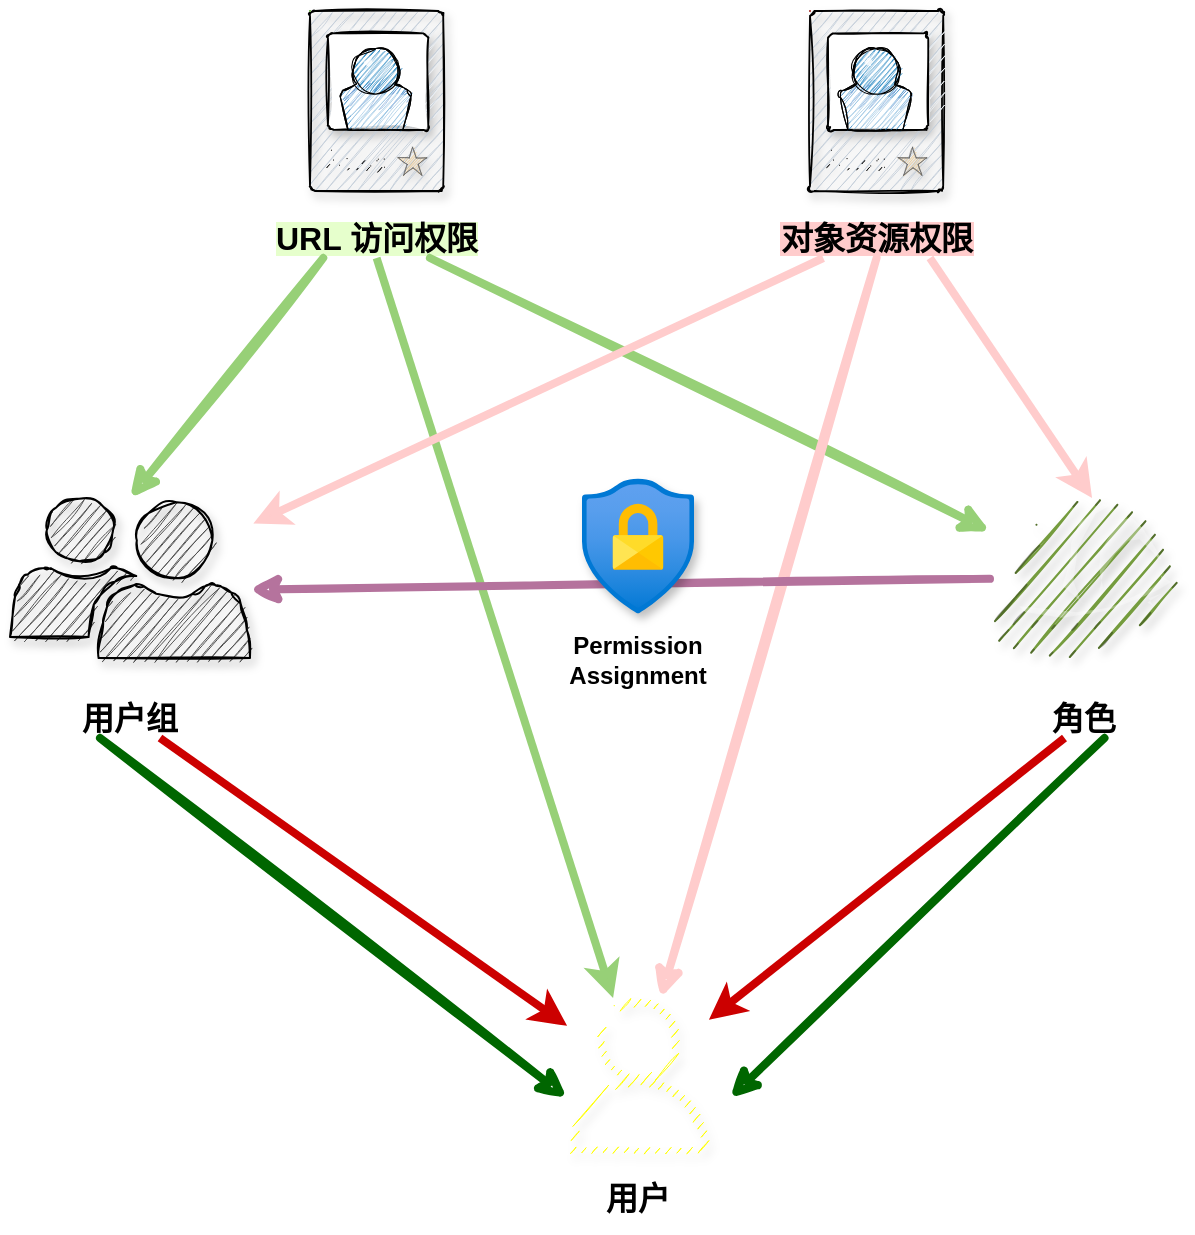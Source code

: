 <mxfile version="14.7.10" type="github">
  <diagram id="_dmhlKY-OVH1K_Ed6C6u" name="第 1 页">
    <mxGraphModel dx="1038" dy="547" grid="1" gridSize="10" guides="1" tooltips="1" connect="1" arrows="1" fold="1" page="1" pageScale="1" pageWidth="827" pageHeight="1169" math="0" shadow="0">
      <root>
        <mxCell id="0" />
        <mxCell id="1" parent="0" />
        <mxCell id="-kuX9BFchEWkm1FDKS3O-17" value="" style="group" parent="1" vertex="1" connectable="0">
          <mxGeometry x="229.95" y="46.49" width="106.7" height="123.51" as="geometry" />
        </mxCell>
        <mxCell id="-kuX9BFchEWkm1FDKS3O-6" value="" style="verticalLabelPosition=bottom;aspect=fixed;html=1;verticalAlign=top;strokeColor=#82b366;align=center;outlineConnect=0;shape=mxgraph.citrix.access_card;shadow=1;sketch=1;fillColor=#d5e8d4;" parent="-kuX9BFchEWkm1FDKS3O-17" vertex="1">
          <mxGeometry x="20.05" width="66.6" height="90" as="geometry" />
        </mxCell>
        <mxCell id="-kuX9BFchEWkm1FDKS3O-14" value="&lt;b&gt;&lt;font style=&quot;font-size: 16px ; background-color: rgb(230 , 255 , 204)&quot;&gt;URL 访问权限&lt;/font&gt;&lt;/b&gt;" style="text;html=1;strokeColor=none;fillColor=none;align=center;verticalAlign=middle;whiteSpace=wrap;rounded=0;shadow=1;sketch=1;" parent="-kuX9BFchEWkm1FDKS3O-17" vertex="1">
          <mxGeometry y="103.51" width="106.7" height="20" as="geometry" />
        </mxCell>
        <mxCell id="-kuX9BFchEWkm1FDKS3O-18" value="" style="group" parent="1" vertex="1" connectable="0">
          <mxGeometry x="479.95" y="46.49" width="106.7" height="123.51" as="geometry" />
        </mxCell>
        <mxCell id="-kuX9BFchEWkm1FDKS3O-7" value="" style="verticalLabelPosition=bottom;aspect=fixed;html=1;verticalAlign=top;strokeColor=#b85450;align=center;outlineConnect=0;shape=mxgraph.citrix.access_card;shadow=1;sketch=1;fillColor=#f8cecc;" parent="-kuX9BFchEWkm1FDKS3O-18" vertex="1">
          <mxGeometry x="20.05" width="66.6" height="90" as="geometry" />
        </mxCell>
        <mxCell id="-kuX9BFchEWkm1FDKS3O-15" value="&lt;b&gt;&lt;font style=&quot;font-size: 16px ; background-color: rgb(255 , 204 , 204)&quot;&gt;对象资源权限&lt;/font&gt;&lt;/b&gt;" style="text;html=1;strokeColor=none;fillColor=none;align=center;verticalAlign=middle;whiteSpace=wrap;rounded=0;shadow=1;sketch=1;" parent="-kuX9BFchEWkm1FDKS3O-18" vertex="1">
          <mxGeometry y="103.51" width="106.7" height="20" as="geometry" />
        </mxCell>
        <mxCell id="-kuX9BFchEWkm1FDKS3O-19" value="" style="group" parent="1" vertex="1" connectable="0">
          <mxGeometry x="100" y="290" width="120" height="120" as="geometry" />
        </mxCell>
        <mxCell id="-kuX9BFchEWkm1FDKS3O-9" value="" style="pointerEvents=1;shadow=1;html=1;labelPosition=center;verticalLabelPosition=bottom;verticalAlign=top;align=center;fillColor=#505050;shape=mxgraph.mscae.intune.user_group;sketch=1;strokeWidth=1;" parent="-kuX9BFchEWkm1FDKS3O-19" vertex="1">
          <mxGeometry width="120" height="80" as="geometry" />
        </mxCell>
        <mxCell id="-kuX9BFchEWkm1FDKS3O-16" value="&lt;b&gt;&lt;font style=&quot;font-size: 16px&quot;&gt;用户组&lt;/font&gt;&lt;/b&gt;" style="text;html=1;strokeColor=none;fillColor=none;align=center;verticalAlign=middle;whiteSpace=wrap;rounded=0;shadow=1;sketch=1;" parent="-kuX9BFchEWkm1FDKS3O-19" vertex="1">
          <mxGeometry x="30" y="100" width="60" height="20" as="geometry" />
        </mxCell>
        <mxCell id="-kuX9BFchEWkm1FDKS3O-24" value="" style="group" parent="1" vertex="1" connectable="0">
          <mxGeometry x="590" y="290" width="94.5" height="120" as="geometry" />
        </mxCell>
        <mxCell id="-kuX9BFchEWkm1FDKS3O-10" value="" style="outlineConnect=0;dashed=0;verticalLabelPosition=bottom;verticalAlign=top;align=center;html=1;shape=mxgraph.aws3.role;fillColor=#759C3E;gradientColor=none;shadow=1;sketch=1;strokeColor=#000000;strokeWidth=2;" parent="-kuX9BFchEWkm1FDKS3O-24" vertex="1">
          <mxGeometry width="94.5" height="79.5" as="geometry" />
        </mxCell>
        <mxCell id="-kuX9BFchEWkm1FDKS3O-20" value="&lt;b&gt;&lt;font style=&quot;font-size: 16px&quot;&gt;角色&lt;/font&gt;&lt;/b&gt;" style="text;html=1;strokeColor=none;fillColor=none;align=center;verticalAlign=middle;whiteSpace=wrap;rounded=0;shadow=1;sketch=1;" parent="-kuX9BFchEWkm1FDKS3O-24" vertex="1">
          <mxGeometry x="27.25" y="100" width="40" height="20" as="geometry" />
        </mxCell>
        <mxCell id="-kuX9BFchEWkm1FDKS3O-26" value="" style="group" parent="1" vertex="1" connectable="0">
          <mxGeometry x="375" y="540" width="78" height="110" as="geometry" />
        </mxCell>
        <mxCell id="-kuX9BFchEWkm1FDKS3O-13" value="" style="outlineConnect=0;fontColor=#232F3E;gradientColor=none;dashed=0;verticalLabelPosition=bottom;verticalAlign=top;align=center;html=1;fontSize=12;fontStyle=0;aspect=fixed;pointerEvents=1;shape=mxgraph.aws4.user;shadow=1;sketch=1;fillColor=#FFFF00;" parent="-kuX9BFchEWkm1FDKS3O-26" vertex="1">
          <mxGeometry width="78" height="78" as="geometry" />
        </mxCell>
        <mxCell id="-kuX9BFchEWkm1FDKS3O-25" value="&lt;b&gt;&lt;font style=&quot;font-size: 16px&quot;&gt;用户&lt;/font&gt;&lt;/b&gt;" style="text;html=1;strokeColor=none;fillColor=none;align=center;verticalAlign=middle;whiteSpace=wrap;rounded=0;shadow=1;sketch=1;" parent="-kuX9BFchEWkm1FDKS3O-26" vertex="1">
          <mxGeometry x="19" y="90" width="40" height="20" as="geometry" />
        </mxCell>
        <mxCell id="-kuX9BFchEWkm1FDKS3O-29" value="" style="endArrow=classic;html=1;entryX=0.5;entryY=0;entryDx=0;entryDy=0;entryPerimeter=0;strokeWidth=4;shadow=0;sketch=1;exitX=0.25;exitY=1;exitDx=0;exitDy=0;strokeColor=#97D077;" parent="1" source="-kuX9BFchEWkm1FDKS3O-14" target="-kuX9BFchEWkm1FDKS3O-9" edge="1">
          <mxGeometry width="50" height="50" relative="1" as="geometry">
            <mxPoint x="290" y="190" as="sourcePoint" />
            <mxPoint x="440" y="230" as="targetPoint" />
          </mxGeometry>
        </mxCell>
        <mxCell id="-kuX9BFchEWkm1FDKS3O-30" value="" style="endArrow=classic;html=1;shadow=0;strokeWidth=4;sketch=1;exitX=0.25;exitY=1;exitDx=0;exitDy=0;entryX=0;entryY=0.641;entryDx=0;entryDy=0;entryPerimeter=0;strokeColor=#006600;" parent="1" source="-kuX9BFchEWkm1FDKS3O-16" target="-kuX9BFchEWkm1FDKS3O-13" edge="1">
          <mxGeometry width="50" height="50" relative="1" as="geometry">
            <mxPoint x="310" y="450" as="sourcePoint" />
            <mxPoint x="360" y="400" as="targetPoint" />
          </mxGeometry>
        </mxCell>
        <mxCell id="-kuX9BFchEWkm1FDKS3O-31" value="" style="endArrow=classic;html=1;shadow=0;strokeColor=#97D077;strokeWidth=4;sketch=1;exitX=0.75;exitY=1;exitDx=0;exitDy=0;" parent="1" source="-kuX9BFchEWkm1FDKS3O-14" target="-kuX9BFchEWkm1FDKS3O-10" edge="1">
          <mxGeometry width="50" height="50" relative="1" as="geometry">
            <mxPoint x="310" y="310" as="sourcePoint" />
            <mxPoint x="360" y="260" as="targetPoint" />
          </mxGeometry>
        </mxCell>
        <mxCell id="-kuX9BFchEWkm1FDKS3O-32" value="" style="endArrow=classic;html=1;shadow=0;strokeColor=#97D077;strokeWidth=4;exitX=0.5;exitY=1;exitDx=0;exitDy=0;" parent="1" source="-kuX9BFchEWkm1FDKS3O-14" target="-kuX9BFchEWkm1FDKS3O-13" edge="1">
          <mxGeometry width="50" height="50" relative="1" as="geometry">
            <mxPoint x="310" y="310" as="sourcePoint" />
            <mxPoint x="360" y="260" as="targetPoint" />
          </mxGeometry>
        </mxCell>
        <mxCell id="-kuX9BFchEWkm1FDKS3O-33" value="" style="endArrow=classic;html=1;shadow=0;strokeWidth=4;sketch=1;exitX=0.75;exitY=1;exitDx=0;exitDy=0;strokeColor=#006600;" parent="1" source="-kuX9BFchEWkm1FDKS3O-20" edge="1">
          <mxGeometry width="50" height="50" relative="1" as="geometry">
            <mxPoint x="310" y="380" as="sourcePoint" />
            <mxPoint x="460" y="590" as="targetPoint" />
          </mxGeometry>
        </mxCell>
        <mxCell id="-kuX9BFchEWkm1FDKS3O-34" value="" style="endArrow=classic;html=1;shadow=0;strokeWidth=4;strokeColor=#FFCCCC;exitX=0.25;exitY=1;exitDx=0;exitDy=0;entryX=1.014;entryY=0.16;entryDx=0;entryDy=0;entryPerimeter=0;" parent="1" source="-kuX9BFchEWkm1FDKS3O-15" target="-kuX9BFchEWkm1FDKS3O-9" edge="1">
          <mxGeometry width="50" height="50" relative="1" as="geometry">
            <mxPoint x="310" y="310" as="sourcePoint" />
            <mxPoint x="360" y="260" as="targetPoint" />
          </mxGeometry>
        </mxCell>
        <mxCell id="-kuX9BFchEWkm1FDKS3O-35" value="" style="endArrow=classic;html=1;shadow=0;strokeColor=#FFCCCC;strokeWidth=4;sketch=1;exitX=0.5;exitY=1;exitDx=0;exitDy=0;" parent="1" source="-kuX9BFchEWkm1FDKS3O-15" target="-kuX9BFchEWkm1FDKS3O-13" edge="1">
          <mxGeometry width="50" height="50" relative="1" as="geometry">
            <mxPoint x="310" y="310" as="sourcePoint" />
            <mxPoint x="360" y="260" as="targetPoint" />
          </mxGeometry>
        </mxCell>
        <mxCell id="-kuX9BFchEWkm1FDKS3O-36" value="" style="endArrow=classic;html=1;shadow=0;strokeColor=#FFCCCC;strokeWidth=4;exitX=0.75;exitY=1;exitDx=0;exitDy=0;entryX=0.54;entryY=0;entryDx=0;entryDy=0;entryPerimeter=0;" parent="1" source="-kuX9BFchEWkm1FDKS3O-15" target="-kuX9BFchEWkm1FDKS3O-10" edge="1">
          <mxGeometry width="50" height="50" relative="1" as="geometry">
            <mxPoint x="310" y="390" as="sourcePoint" />
            <mxPoint x="360" y="340" as="targetPoint" />
          </mxGeometry>
        </mxCell>
        <mxCell id="-kuX9BFchEWkm1FDKS3O-37" value="" style="endArrow=classic;html=1;shadow=0;strokeWidth=4;exitX=0.75;exitY=1;exitDx=0;exitDy=0;strokeColor=#CC0000;" parent="1" source="-kuX9BFchEWkm1FDKS3O-16" target="-kuX9BFchEWkm1FDKS3O-13" edge="1">
          <mxGeometry width="50" height="50" relative="1" as="geometry">
            <mxPoint x="310" y="390" as="sourcePoint" />
            <mxPoint x="360" y="340" as="targetPoint" />
          </mxGeometry>
        </mxCell>
        <mxCell id="-kuX9BFchEWkm1FDKS3O-38" value="" style="endArrow=classic;html=1;shadow=0;strokeWidth=4;exitX=0.25;exitY=1;exitDx=0;exitDy=0;strokeColor=#CC0000;" parent="1" source="-kuX9BFchEWkm1FDKS3O-20" target="-kuX9BFchEWkm1FDKS3O-13" edge="1">
          <mxGeometry width="50" height="50" relative="1" as="geometry">
            <mxPoint x="310" y="390" as="sourcePoint" />
            <mxPoint x="360" y="340" as="targetPoint" />
          </mxGeometry>
        </mxCell>
        <mxCell id="iSqPNYEQsiQ3UsT9nRAE-1" value="" style="endArrow=classic;html=1;entryX=0.997;entryY=0.572;entryDx=0;entryDy=0;entryPerimeter=0;strokeWidth=4;shadow=0;sketch=1;strokeColor=#B5739D;" edge="1" parent="1" source="-kuX9BFchEWkm1FDKS3O-10" target="-kuX9BFchEWkm1FDKS3O-9">
          <mxGeometry width="50" height="50" relative="1" as="geometry">
            <mxPoint x="266.625" y="180" as="sourcePoint" />
            <mxPoint x="170" y="300" as="targetPoint" />
          </mxGeometry>
        </mxCell>
        <mxCell id="-kuX9BFchEWkm1FDKS3O-42" value="" style="group" parent="1" vertex="1" connectable="0">
          <mxGeometry x="372" y="280" width="84" height="112" as="geometry" />
        </mxCell>
        <mxCell id="-kuX9BFchEWkm1FDKS3O-39" value="" style="aspect=fixed;html=1;points=[];align=center;image;fontSize=12;image=img/lib/azure2/security/Conditional_Access.svg;shadow=1;sketch=1;strokeColor=#000000;strokeWidth=2;fillColor=#FFFF00;gradientColor=none;" parent="-kuX9BFchEWkm1FDKS3O-42" vertex="1">
          <mxGeometry x="14" width="56.0" height="68" as="geometry" />
        </mxCell>
        <mxCell id="-kuX9BFchEWkm1FDKS3O-41" value="&lt;b&gt;Permission Assignment&lt;/b&gt;" style="text;html=1;strokeColor=none;fillColor=none;align=center;verticalAlign=middle;whiteSpace=wrap;rounded=0;shadow=1;sketch=1;" parent="-kuX9BFchEWkm1FDKS3O-42" vertex="1">
          <mxGeometry y="70" width="84" height="42" as="geometry" />
        </mxCell>
      </root>
    </mxGraphModel>
  </diagram>
</mxfile>
